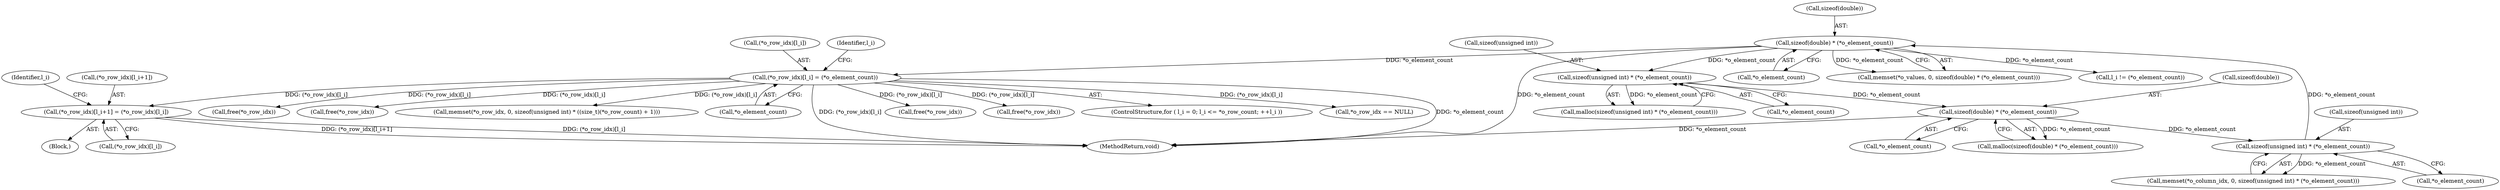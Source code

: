 digraph "0_libxsmm_151481489192e6d1997f8bde52c5c425ea41741d_2@array" {
"1000548" [label="(Call,(*o_row_idx)[l_i+1] = (*o_row_idx)[l_i])"];
"1000376" [label="(Call,(*o_row_idx)[l_i] = (*o_element_count))"];
"1000353" [label="(Call,sizeof(double) * (*o_element_count))"];
"1000344" [label="(Call,sizeof(unsigned int) * (*o_element_count))"];
"1000263" [label="(Call,sizeof(double) * (*o_element_count))"];
"1000237" [label="(Call,sizeof(unsigned int) * (*o_element_count))"];
"1000561" [label="(MethodReturn,void)"];
"1000539" [label="(Identifier,l_i)"];
"1000340" [label="(Call,memset(*o_column_idx, 0, sizeof(unsigned int) * (*o_element_count)))"];
"1000237" [label="(Call,sizeof(unsigned int) * (*o_element_count))"];
"1000347" [label="(Call,*o_element_count)"];
"1000547" [label="(Block,)"];
"1000264" [label="(Call,sizeof(double))"];
"1000298" [label="(Call,free(*o_row_idx))"];
"1000375" [label="(Identifier,l_i)"];
"1000498" [label="(Call,free(*o_row_idx))"];
"1000356" [label="(Call,*o_element_count)"];
"1000266" [label="(Call,*o_element_count)"];
"1000354" [label="(Call,sizeof(double))"];
"1000240" [label="(Call,*o_element_count)"];
"1000236" [label="(Call,malloc(sizeof(unsigned int) * (*o_element_count)))"];
"1000376" [label="(Call,(*o_row_idx)[l_i] = (*o_element_count))"];
"1000555" [label="(Call,(*o_row_idx)[l_i])"];
"1000262" [label="(Call,malloc(sizeof(double) * (*o_element_count)))"];
"1000548" [label="(Call,(*o_row_idx)[l_i+1] = (*o_row_idx)[l_i])"];
"1000345" [label="(Call,sizeof(unsigned int))"];
"1000263" [label="(Call,sizeof(double) * (*o_element_count))"];
"1000349" [label="(Call,memset(*o_values, 0, sizeof(double) * (*o_element_count)))"];
"1000366" [label="(ControlStructure,for ( l_i = 0; l_i <= *o_row_count; ++l_i ))"];
"1000493" [label="(Call,l_i != (*o_element_count))"];
"1000377" [label="(Call,(*o_row_idx)[l_i])"];
"1000238" [label="(Call,sizeof(unsigned int))"];
"1000353" [label="(Call,sizeof(double) * (*o_element_count))"];
"1000344" [label="(Call,sizeof(unsigned int) * (*o_element_count))"];
"1000280" [label="(Call,*o_row_idx == NULL)"];
"1000381" [label="(Call,*o_element_count)"];
"1000177" [label="(Call,free(*o_row_idx))"];
"1000549" [label="(Call,(*o_row_idx)[l_i+1])"];
"1000430" [label="(Call,free(*o_row_idx))"];
"1000327" [label="(Call,memset(*o_row_idx, 0, sizeof(unsigned int) * ((size_t)(*o_row_count) + 1)))"];
"1000548" -> "1000547"  [label="AST: "];
"1000548" -> "1000555"  [label="CFG: "];
"1000549" -> "1000548"  [label="AST: "];
"1000555" -> "1000548"  [label="AST: "];
"1000539" -> "1000548"  [label="CFG: "];
"1000548" -> "1000561"  [label="DDG: (*o_row_idx)[l_i]"];
"1000548" -> "1000561"  [label="DDG: (*o_row_idx)[l_i+1]"];
"1000376" -> "1000548"  [label="DDG: (*o_row_idx)[l_i]"];
"1000376" -> "1000366"  [label="AST: "];
"1000376" -> "1000381"  [label="CFG: "];
"1000377" -> "1000376"  [label="AST: "];
"1000381" -> "1000376"  [label="AST: "];
"1000375" -> "1000376"  [label="CFG: "];
"1000376" -> "1000561"  [label="DDG: (*o_row_idx)[l_i]"];
"1000376" -> "1000561"  [label="DDG: *o_element_count"];
"1000376" -> "1000177"  [label="DDG: (*o_row_idx)[l_i]"];
"1000376" -> "1000280"  [label="DDG: (*o_row_idx)[l_i]"];
"1000376" -> "1000298"  [label="DDG: (*o_row_idx)[l_i]"];
"1000376" -> "1000327"  [label="DDG: (*o_row_idx)[l_i]"];
"1000353" -> "1000376"  [label="DDG: *o_element_count"];
"1000376" -> "1000430"  [label="DDG: (*o_row_idx)[l_i]"];
"1000376" -> "1000498"  [label="DDG: (*o_row_idx)[l_i]"];
"1000353" -> "1000349"  [label="AST: "];
"1000353" -> "1000356"  [label="CFG: "];
"1000354" -> "1000353"  [label="AST: "];
"1000356" -> "1000353"  [label="AST: "];
"1000349" -> "1000353"  [label="CFG: "];
"1000353" -> "1000561"  [label="DDG: *o_element_count"];
"1000353" -> "1000237"  [label="DDG: *o_element_count"];
"1000353" -> "1000349"  [label="DDG: *o_element_count"];
"1000344" -> "1000353"  [label="DDG: *o_element_count"];
"1000353" -> "1000493"  [label="DDG: *o_element_count"];
"1000344" -> "1000340"  [label="AST: "];
"1000344" -> "1000347"  [label="CFG: "];
"1000345" -> "1000344"  [label="AST: "];
"1000347" -> "1000344"  [label="AST: "];
"1000340" -> "1000344"  [label="CFG: "];
"1000344" -> "1000340"  [label="DDG: *o_element_count"];
"1000263" -> "1000344"  [label="DDG: *o_element_count"];
"1000263" -> "1000262"  [label="AST: "];
"1000263" -> "1000266"  [label="CFG: "];
"1000264" -> "1000263"  [label="AST: "];
"1000266" -> "1000263"  [label="AST: "];
"1000262" -> "1000263"  [label="CFG: "];
"1000263" -> "1000561"  [label="DDG: *o_element_count"];
"1000263" -> "1000262"  [label="DDG: *o_element_count"];
"1000237" -> "1000263"  [label="DDG: *o_element_count"];
"1000237" -> "1000236"  [label="AST: "];
"1000237" -> "1000240"  [label="CFG: "];
"1000238" -> "1000237"  [label="AST: "];
"1000240" -> "1000237"  [label="AST: "];
"1000236" -> "1000237"  [label="CFG: "];
"1000237" -> "1000236"  [label="DDG: *o_element_count"];
}
